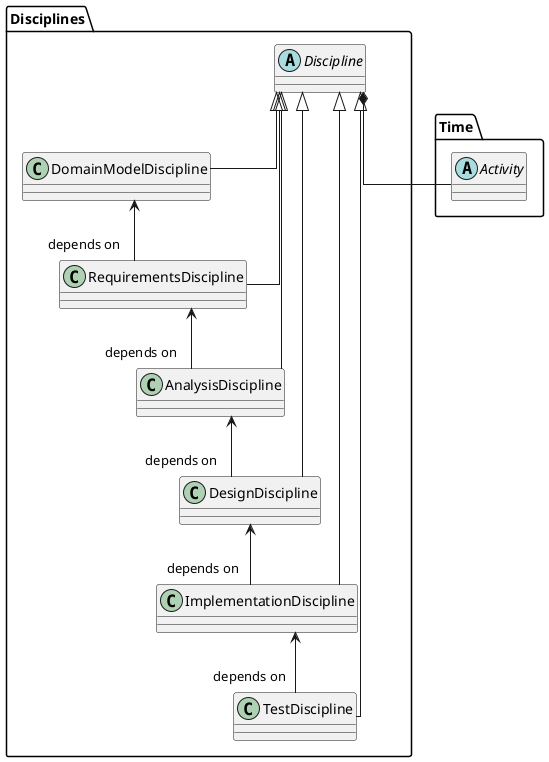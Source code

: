 @startuml

top to bottom direction
skinparam Linetype ortho

Abstract Class Time.Activity

namespace Disciplines {
    Abstract Class Discipline
    Class DomainModelDiscipline extends Discipline
    Class RequirementsDiscipline extends Discipline
    Class AnalysisDiscipline extends Discipline
    Class DesignDiscipline extends Discipline
    Class ImplementationDiscipline extends Discipline
    Class TestDiscipline extends Discipline

    DomainModelDiscipline <-- "depends on" RequirementsDiscipline
    RequirementsDiscipline <-- "depends on" AnalysisDiscipline
    AnalysisDiscipline <-- "depends on" DesignDiscipline
    DesignDiscipline <-- "depends on" ImplementationDiscipline
    ImplementationDiscipline <-- "depends on" TestDiscipline

   'TODO: Faltan disciplinas por poner en el diagrama de marcos
   'existen Gestion, Despliegue, Entorno y Versionar

    Discipline *-- Time.Activity 
}




@enduml